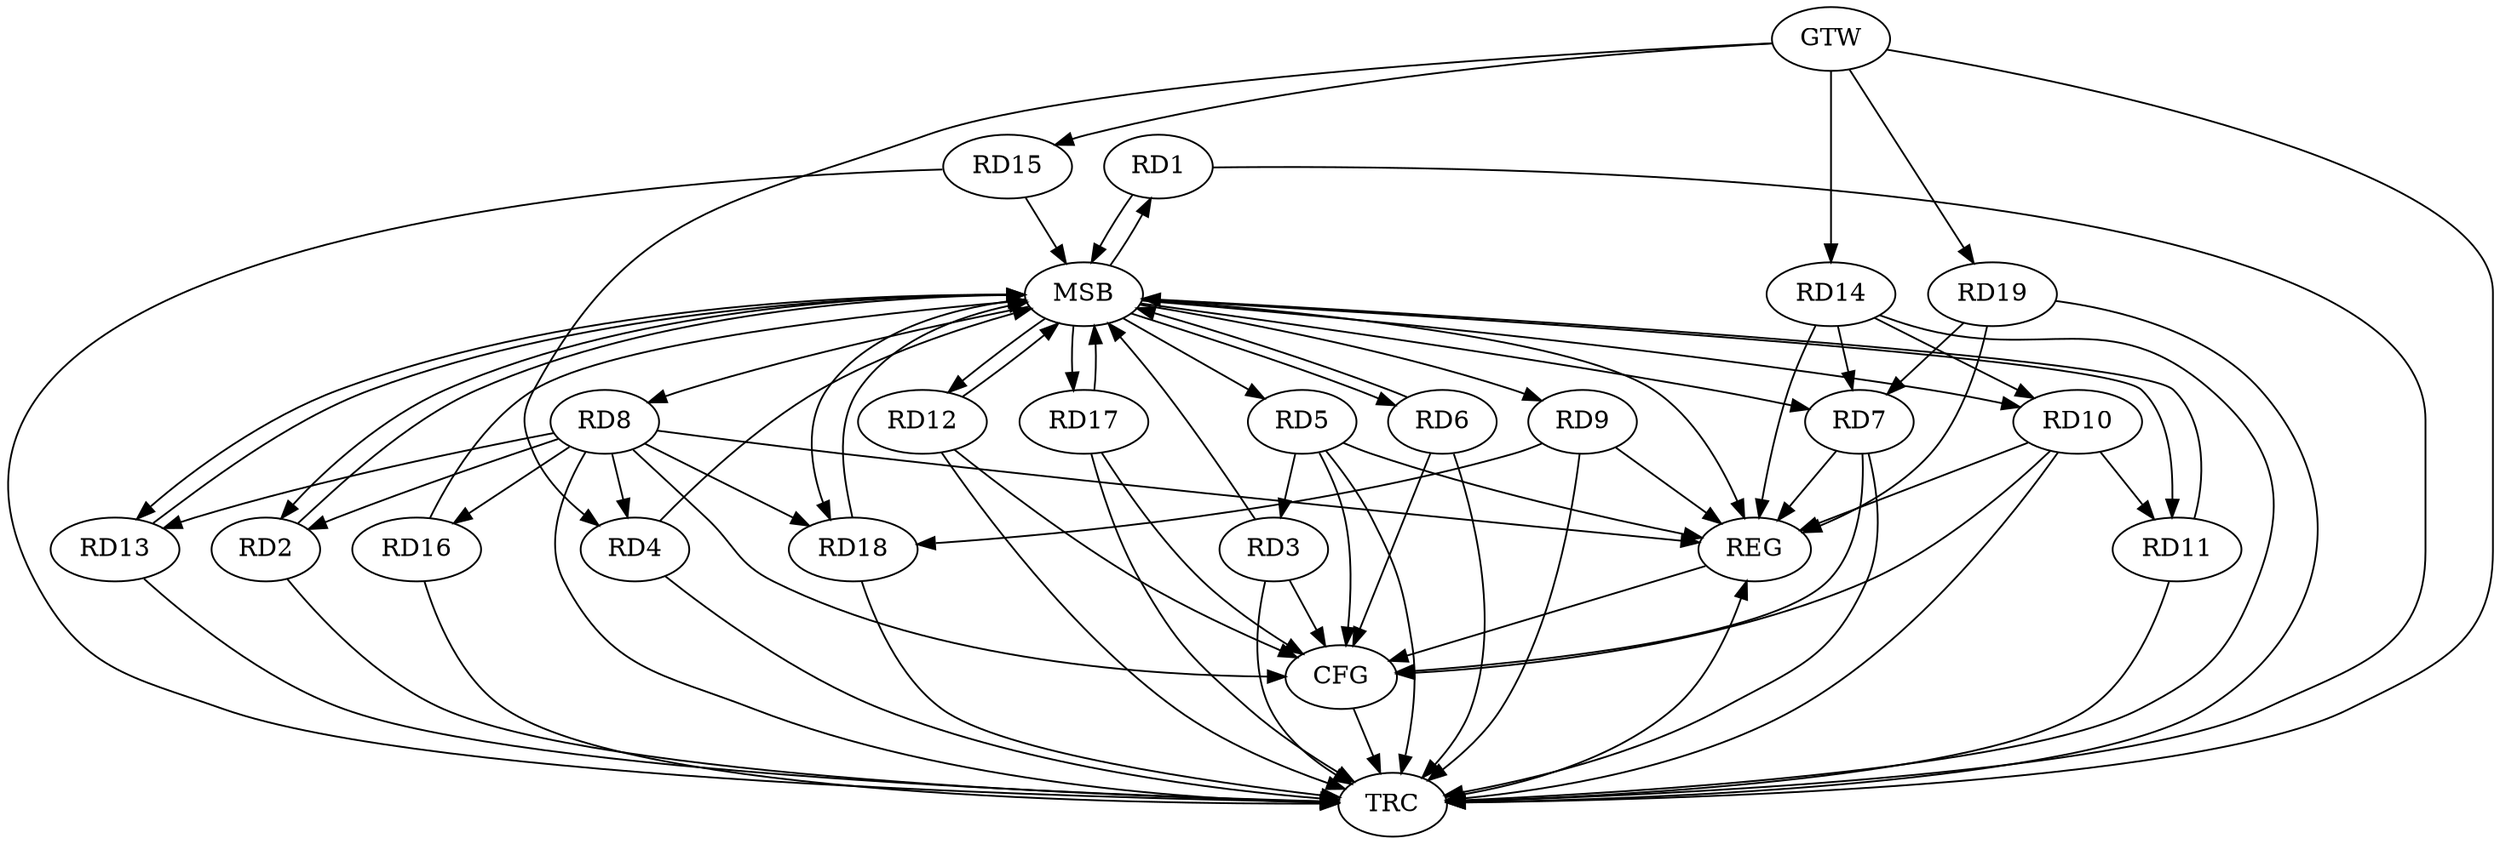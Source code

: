 strict digraph G {
  RD1 [ label="RD1" ];
  RD2 [ label="RD2" ];
  RD3 [ label="RD3" ];
  RD4 [ label="RD4" ];
  RD5 [ label="RD5" ];
  RD6 [ label="RD6" ];
  RD7 [ label="RD7" ];
  RD8 [ label="RD8" ];
  RD9 [ label="RD9" ];
  RD10 [ label="RD10" ];
  RD11 [ label="RD11" ];
  RD12 [ label="RD12" ];
  RD13 [ label="RD13" ];
  RD14 [ label="RD14" ];
  RD15 [ label="RD15" ];
  RD16 [ label="RD16" ];
  RD17 [ label="RD17" ];
  RD18 [ label="RD18" ];
  RD19 [ label="RD19" ];
  GTW [ label="GTW" ];
  REG [ label="REG" ];
  MSB [ label="MSB" ];
  CFG [ label="CFG" ];
  TRC [ label="TRC" ];
  RD5 -> RD3;
  RD14 -> RD7;
  RD19 -> RD7;
  RD8 -> RD16;
  RD8 -> RD18;
  RD9 -> RD18;
  RD10 -> RD11;
  RD14 -> RD10;
  GTW -> RD4;
  GTW -> RD14;
  GTW -> RD15;
  GTW -> RD19;
  RD5 -> REG;
  RD7 -> REG;
  RD8 -> REG;
  RD9 -> REG;
  RD10 -> REG;
  RD14 -> REG;
  RD19 -> REG;
  RD1 -> MSB;
  MSB -> REG;
  RD2 -> MSB;
  RD3 -> MSB;
  RD4 -> MSB;
  MSB -> RD1;
  MSB -> RD2;
  MSB -> RD8;
  MSB -> RD13;
  RD6 -> MSB;
  MSB -> RD11;
  RD11 -> MSB;
  MSB -> RD5;
  MSB -> RD9;
  RD12 -> MSB;
  MSB -> RD18;
  RD13 -> MSB;
  MSB -> RD12;
  RD15 -> MSB;
  MSB -> RD6;
  MSB -> RD7;
  MSB -> RD10;
  RD16 -> MSB;
  MSB -> RD17;
  RD17 -> MSB;
  RD18 -> MSB;
  RD3 -> CFG;
  RD7 -> CFG;
  RD17 -> CFG;
  RD8 -> CFG;
  RD10 -> CFG;
  RD5 -> CFG;
  RD6 -> CFG;
  RD12 -> CFG;
  REG -> CFG;
  RD1 -> TRC;
  RD2 -> TRC;
  RD3 -> TRC;
  RD4 -> TRC;
  RD5 -> TRC;
  RD6 -> TRC;
  RD7 -> TRC;
  RD8 -> TRC;
  RD9 -> TRC;
  RD10 -> TRC;
  RD11 -> TRC;
  RD12 -> TRC;
  RD13 -> TRC;
  RD14 -> TRC;
  RD15 -> TRC;
  RD16 -> TRC;
  RD17 -> TRC;
  RD18 -> TRC;
  RD19 -> TRC;
  GTW -> TRC;
  CFG -> TRC;
  TRC -> REG;
  RD8 -> RD4;
  RD8 -> RD2;
  RD8 -> RD13;
}
